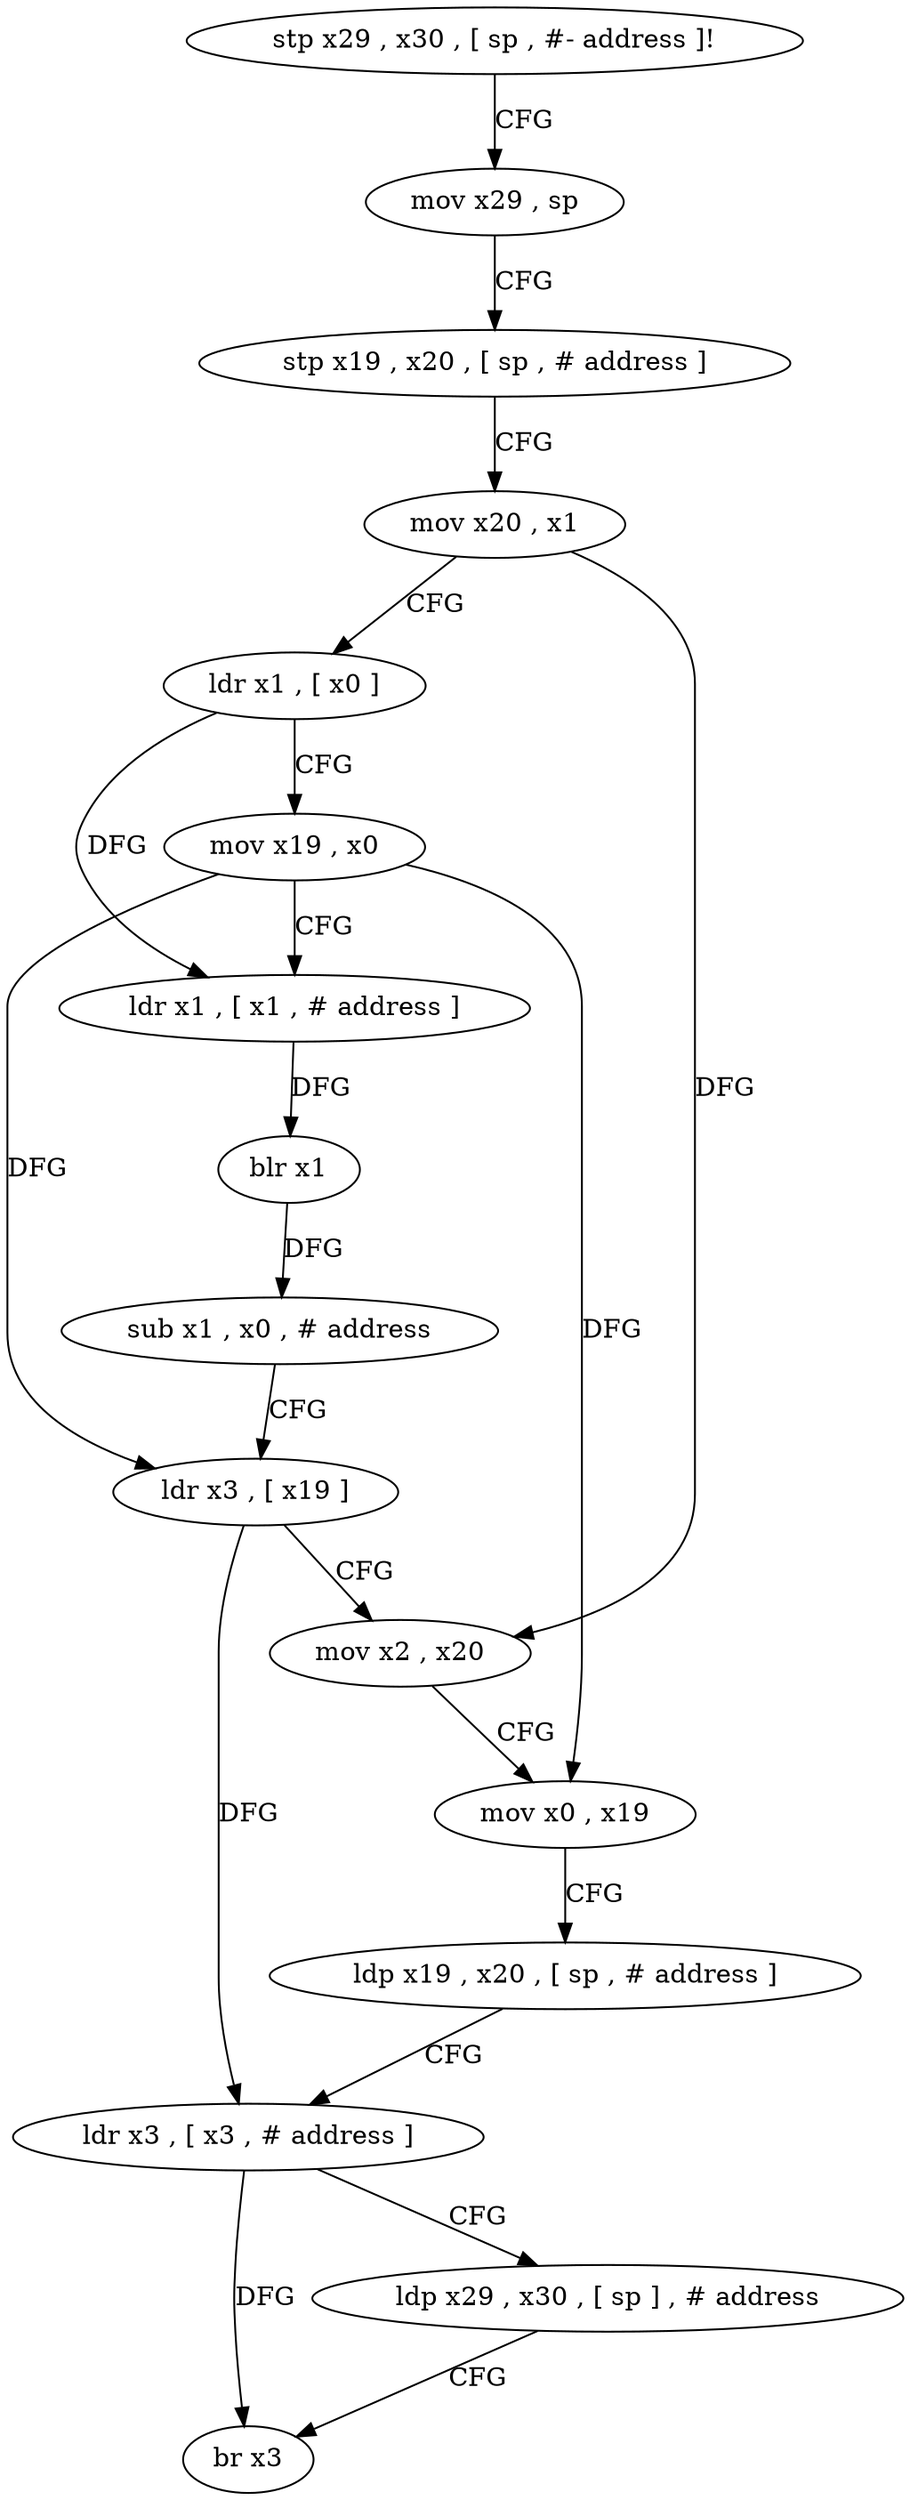 digraph "func" {
"176272" [label = "stp x29 , x30 , [ sp , #- address ]!" ]
"176276" [label = "mov x29 , sp" ]
"176280" [label = "stp x19 , x20 , [ sp , # address ]" ]
"176284" [label = "mov x20 , x1" ]
"176288" [label = "ldr x1 , [ x0 ]" ]
"176292" [label = "mov x19 , x0" ]
"176296" [label = "ldr x1 , [ x1 , # address ]" ]
"176300" [label = "blr x1" ]
"176304" [label = "sub x1 , x0 , # address" ]
"176308" [label = "ldr x3 , [ x19 ]" ]
"176312" [label = "mov x2 , x20" ]
"176316" [label = "mov x0 , x19" ]
"176320" [label = "ldp x19 , x20 , [ sp , # address ]" ]
"176324" [label = "ldr x3 , [ x3 , # address ]" ]
"176328" [label = "ldp x29 , x30 , [ sp ] , # address" ]
"176332" [label = "br x3" ]
"176272" -> "176276" [ label = "CFG" ]
"176276" -> "176280" [ label = "CFG" ]
"176280" -> "176284" [ label = "CFG" ]
"176284" -> "176288" [ label = "CFG" ]
"176284" -> "176312" [ label = "DFG" ]
"176288" -> "176292" [ label = "CFG" ]
"176288" -> "176296" [ label = "DFG" ]
"176292" -> "176296" [ label = "CFG" ]
"176292" -> "176308" [ label = "DFG" ]
"176292" -> "176316" [ label = "DFG" ]
"176296" -> "176300" [ label = "DFG" ]
"176300" -> "176304" [ label = "DFG" ]
"176304" -> "176308" [ label = "CFG" ]
"176308" -> "176312" [ label = "CFG" ]
"176308" -> "176324" [ label = "DFG" ]
"176312" -> "176316" [ label = "CFG" ]
"176316" -> "176320" [ label = "CFG" ]
"176320" -> "176324" [ label = "CFG" ]
"176324" -> "176328" [ label = "CFG" ]
"176324" -> "176332" [ label = "DFG" ]
"176328" -> "176332" [ label = "CFG" ]
}
